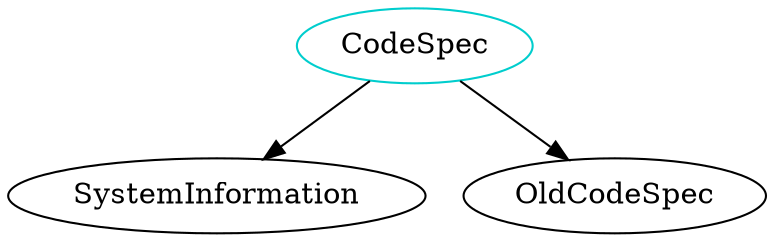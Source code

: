 digraph codespec{
CodeSpec	[shape=oval, color=cyan3, label="CodeSpec"];
CodeSpec -> SystemInformation;
CodeSpec -> OldCodeSpec;
}
